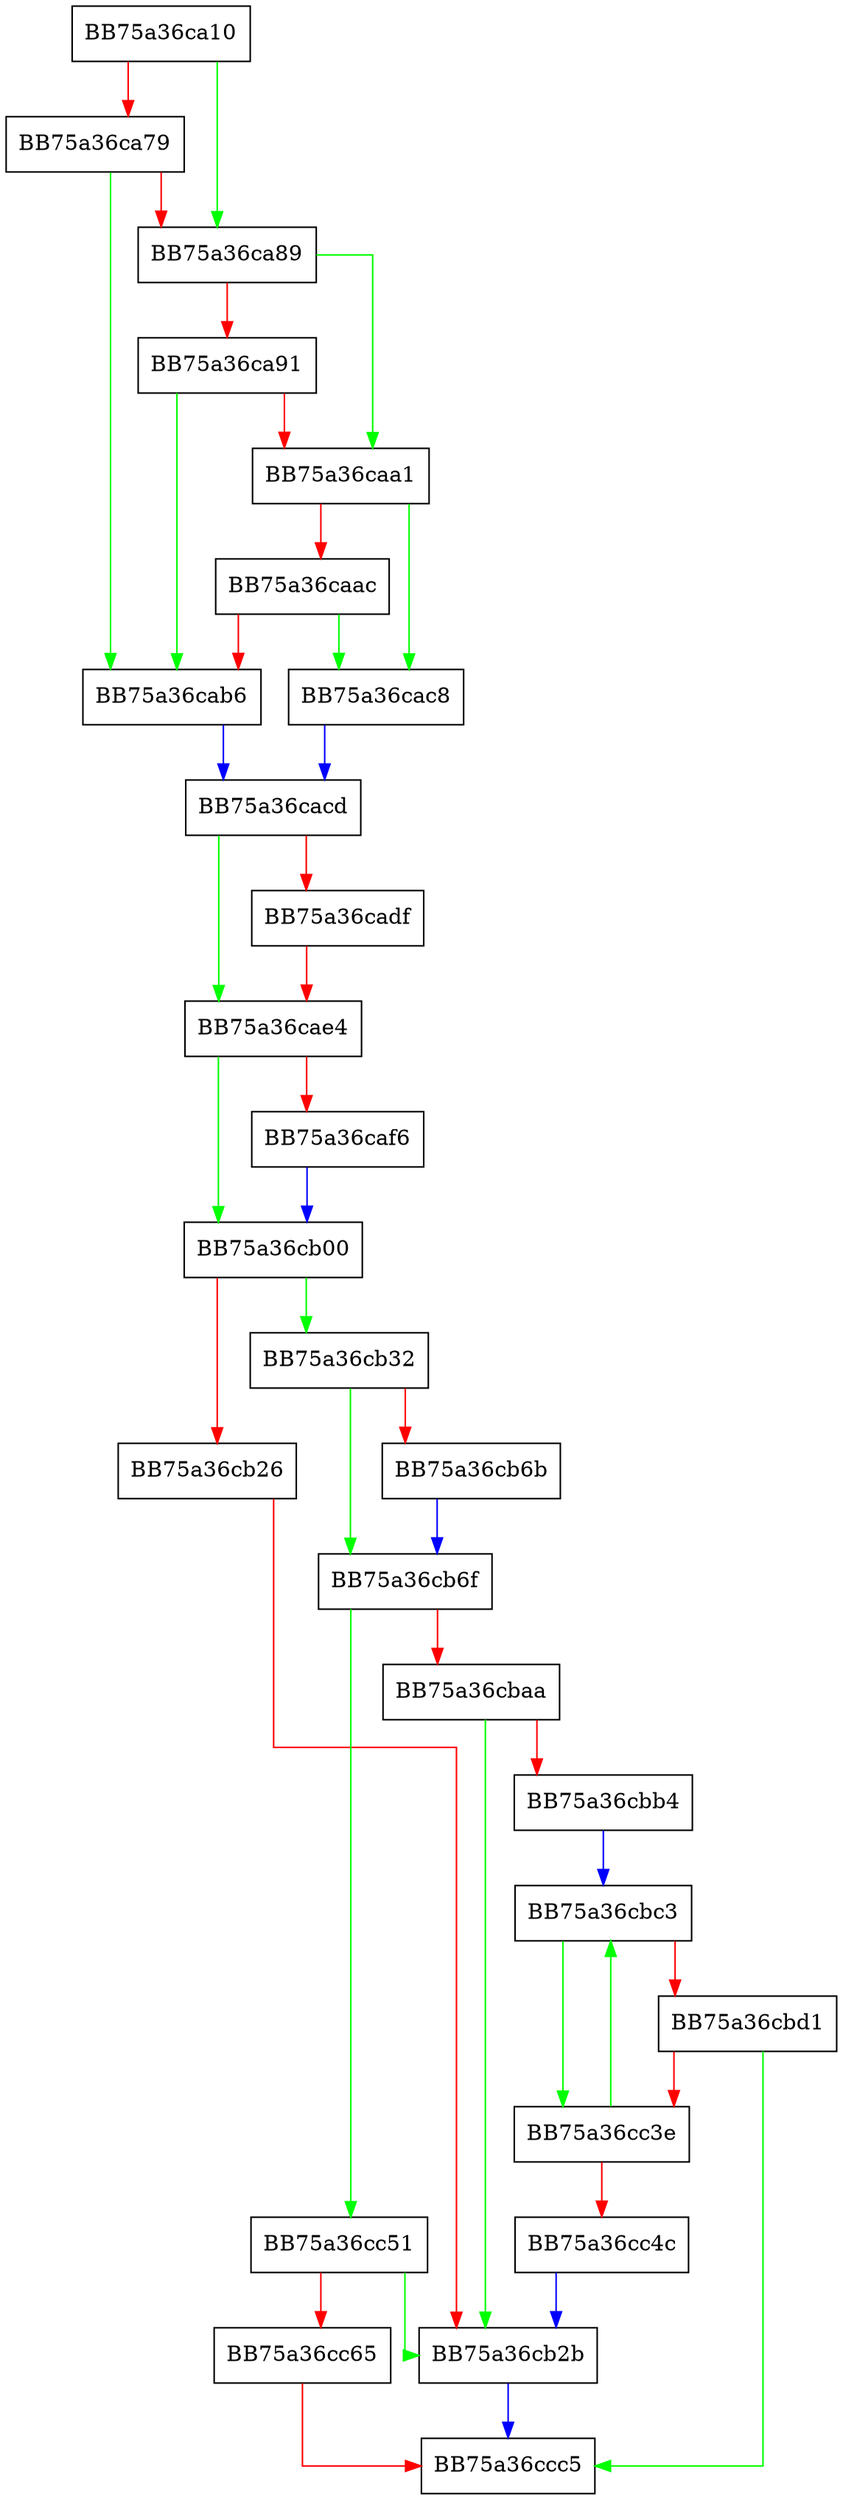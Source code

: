 digraph FireThreatReportCallback {
  node [shape="box"];
  graph [splines=ortho];
  BB75a36ca10 -> BB75a36ca89 [color="green"];
  BB75a36ca10 -> BB75a36ca79 [color="red"];
  BB75a36ca79 -> BB75a36cab6 [color="green"];
  BB75a36ca79 -> BB75a36ca89 [color="red"];
  BB75a36ca89 -> BB75a36caa1 [color="green"];
  BB75a36ca89 -> BB75a36ca91 [color="red"];
  BB75a36ca91 -> BB75a36cab6 [color="green"];
  BB75a36ca91 -> BB75a36caa1 [color="red"];
  BB75a36caa1 -> BB75a36cac8 [color="green"];
  BB75a36caa1 -> BB75a36caac [color="red"];
  BB75a36caac -> BB75a36cac8 [color="green"];
  BB75a36caac -> BB75a36cab6 [color="red"];
  BB75a36cab6 -> BB75a36cacd [color="blue"];
  BB75a36cac8 -> BB75a36cacd [color="blue"];
  BB75a36cacd -> BB75a36cae4 [color="green"];
  BB75a36cacd -> BB75a36cadf [color="red"];
  BB75a36cadf -> BB75a36cae4 [color="red"];
  BB75a36cae4 -> BB75a36cb00 [color="green"];
  BB75a36cae4 -> BB75a36caf6 [color="red"];
  BB75a36caf6 -> BB75a36cb00 [color="blue"];
  BB75a36cb00 -> BB75a36cb32 [color="green"];
  BB75a36cb00 -> BB75a36cb26 [color="red"];
  BB75a36cb26 -> BB75a36cb2b [color="red"];
  BB75a36cb2b -> BB75a36ccc5 [color="blue"];
  BB75a36cb32 -> BB75a36cb6f [color="green"];
  BB75a36cb32 -> BB75a36cb6b [color="red"];
  BB75a36cb6b -> BB75a36cb6f [color="blue"];
  BB75a36cb6f -> BB75a36cc51 [color="green"];
  BB75a36cb6f -> BB75a36cbaa [color="red"];
  BB75a36cbaa -> BB75a36cb2b [color="green"];
  BB75a36cbaa -> BB75a36cbb4 [color="red"];
  BB75a36cbb4 -> BB75a36cbc3 [color="blue"];
  BB75a36cbc3 -> BB75a36cc3e [color="green"];
  BB75a36cbc3 -> BB75a36cbd1 [color="red"];
  BB75a36cbd1 -> BB75a36ccc5 [color="green"];
  BB75a36cbd1 -> BB75a36cc3e [color="red"];
  BB75a36cc3e -> BB75a36cbc3 [color="green"];
  BB75a36cc3e -> BB75a36cc4c [color="red"];
  BB75a36cc4c -> BB75a36cb2b [color="blue"];
  BB75a36cc51 -> BB75a36cb2b [color="green"];
  BB75a36cc51 -> BB75a36cc65 [color="red"];
  BB75a36cc65 -> BB75a36ccc5 [color="red"];
}